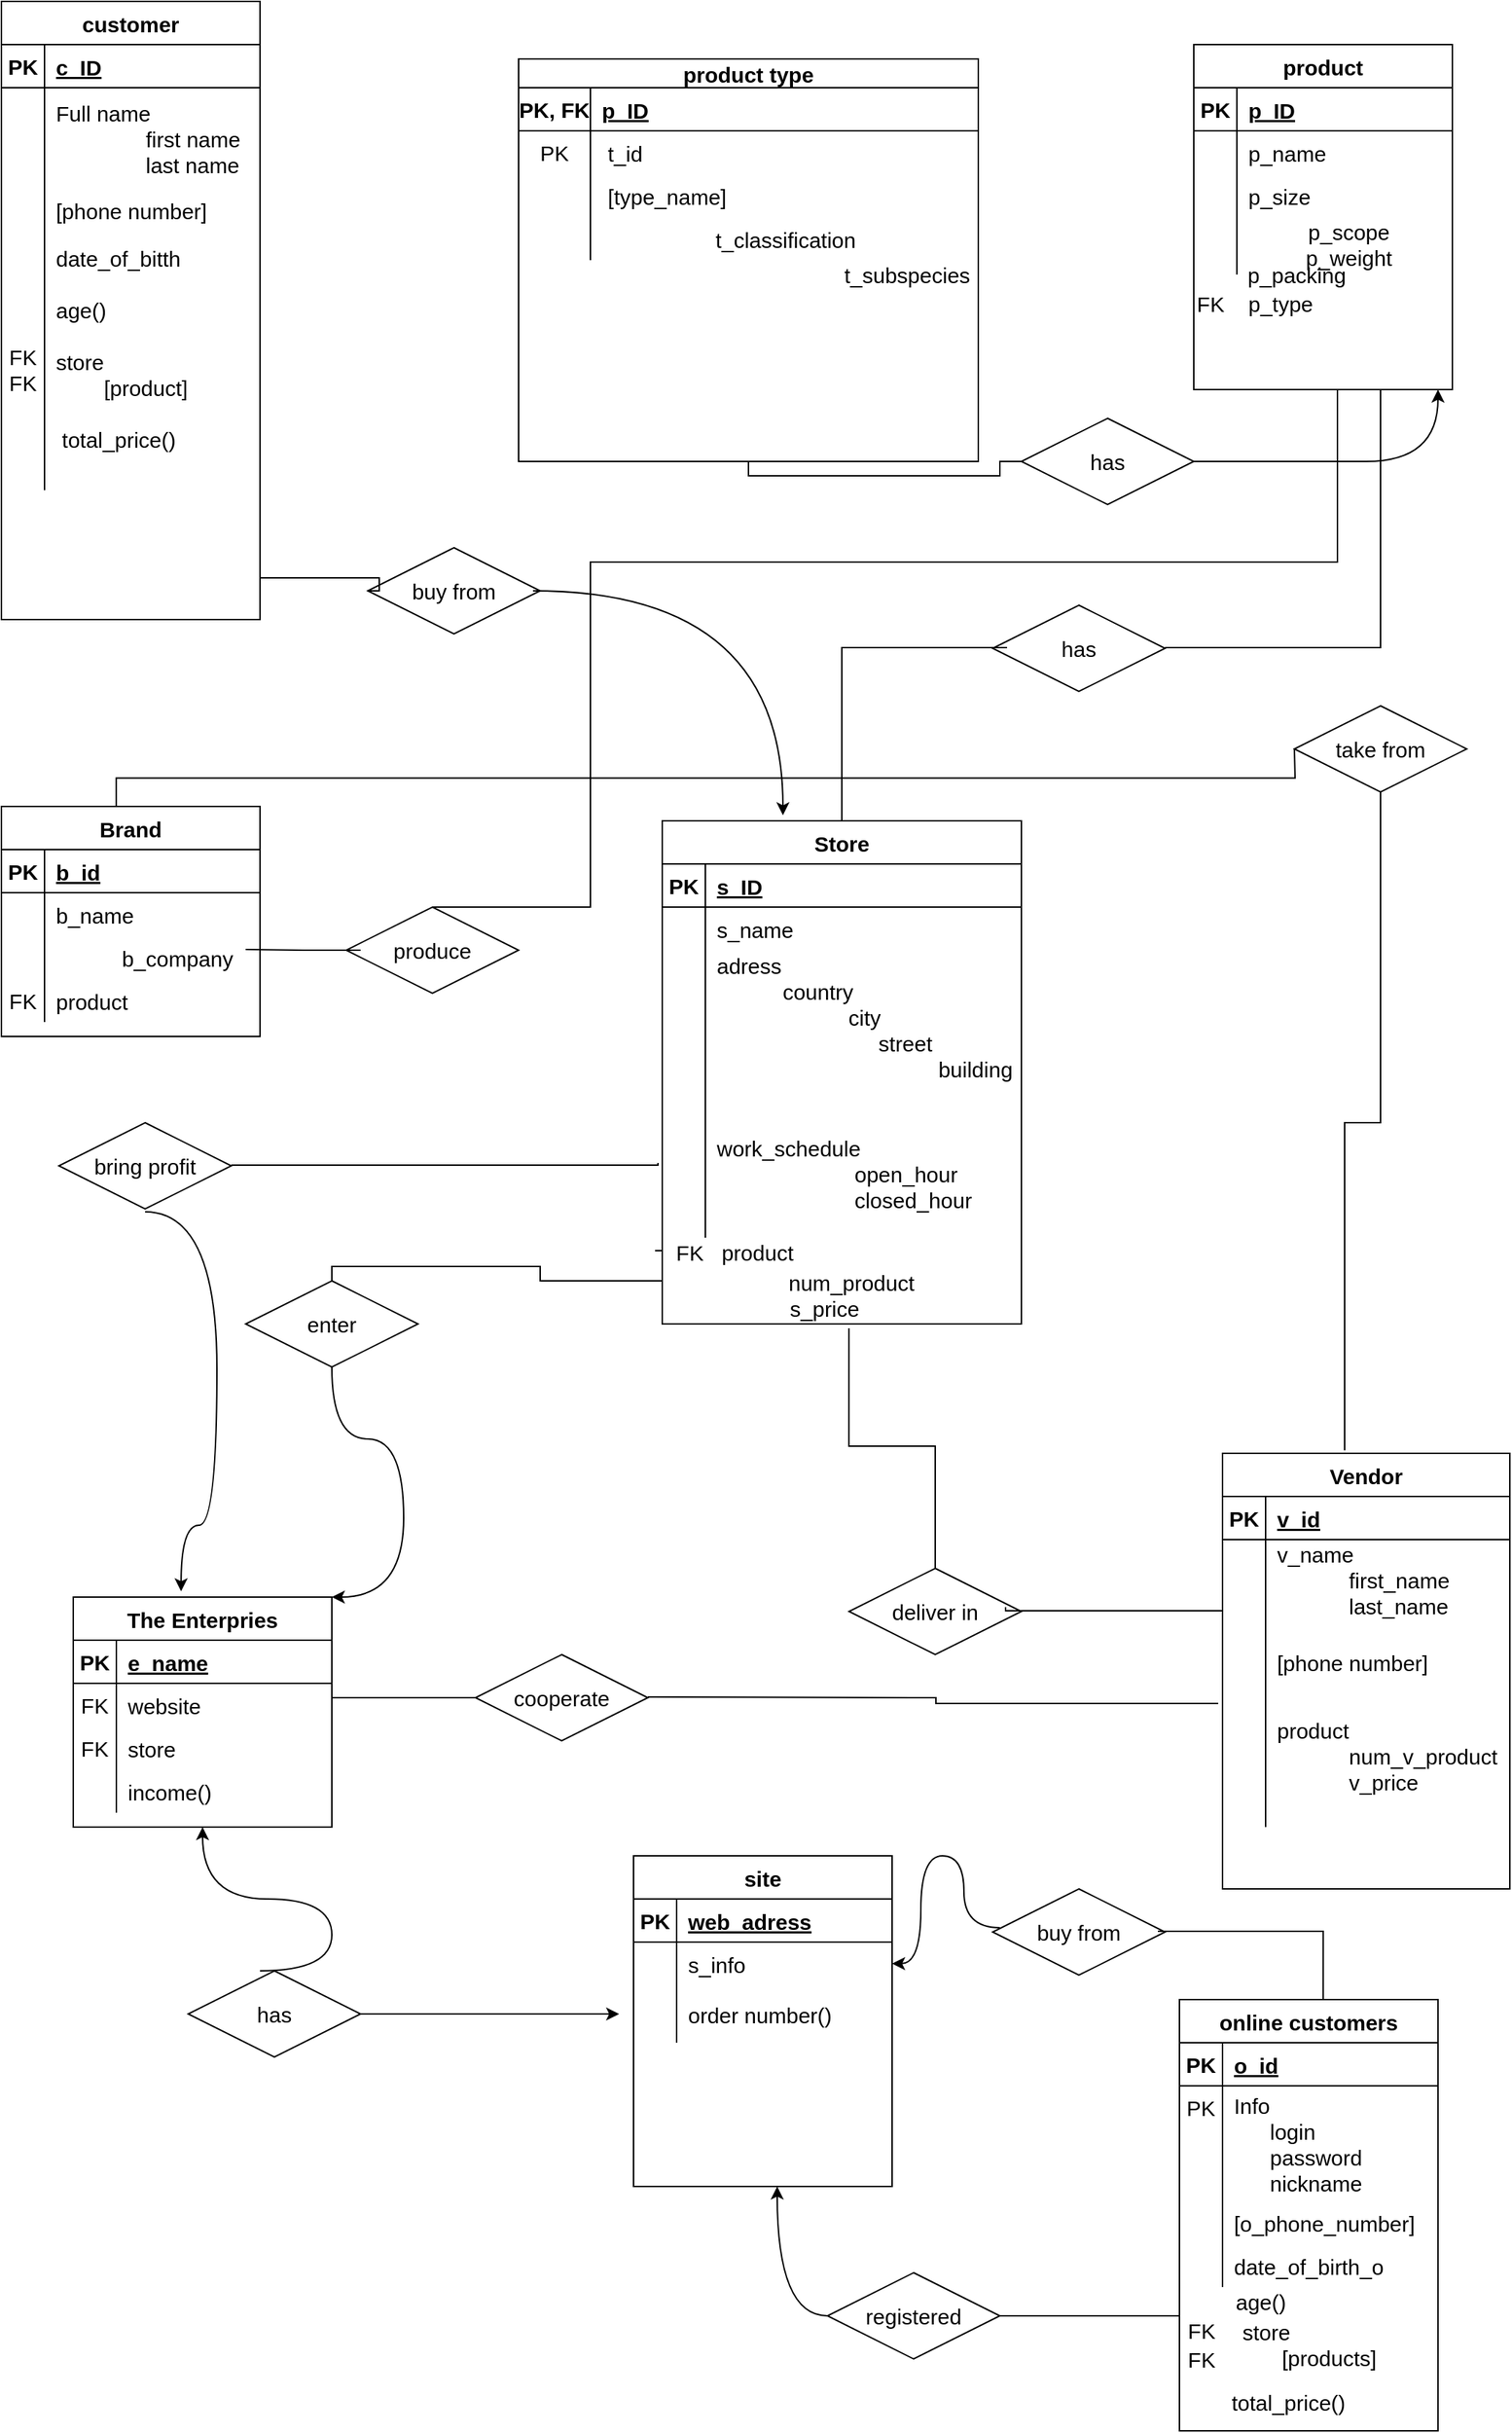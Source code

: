 <mxfile version="15.5.0" type="github"><diagram id="JA6vTQCMhBqNlvShmCZS" name="Page-1"><mxGraphModel dx="3555" dy="1973" grid="1" gridSize="10" guides="1" tooltips="1" connect="1" arrows="1" fold="1" page="1" pageScale="1" pageWidth="1169" pageHeight="1654" math="0" shadow="0"><root><mxCell id="0"/><mxCell id="1" parent="0"/><mxCell id="T7nntToj__8VuCDDXomf-20" value="product" style="shape=table;startSize=30;container=1;collapsible=1;childLayout=tableLayout;fixedRows=1;rowLines=0;fontStyle=1;align=center;resizeLast=1;fontSize=15;" vertex="1" parent="1"><mxGeometry x="840" y="40" width="180" height="240" as="geometry"><mxRectangle x="840" y="30" width="90" height="30" as="alternateBounds"/></mxGeometry></mxCell><mxCell id="T7nntToj__8VuCDDXomf-21" value="" style="shape=partialRectangle;collapsible=0;dropTarget=0;pointerEvents=0;fillColor=none;top=0;left=0;bottom=1;right=0;points=[[0,0.5],[1,0.5]];portConstraint=eastwest;fontSize=15;verticalAlign=top;" vertex="1" parent="T7nntToj__8VuCDDXomf-20"><mxGeometry y="30" width="180" height="30" as="geometry"/></mxCell><mxCell id="T7nntToj__8VuCDDXomf-22" value="PK" style="shape=partialRectangle;connectable=0;fillColor=none;top=0;left=0;bottom=0;right=0;fontStyle=1;overflow=hidden;fontSize=15;verticalAlign=top;" vertex="1" parent="T7nntToj__8VuCDDXomf-21"><mxGeometry width="30.0" height="30" as="geometry"><mxRectangle width="30.0" height="30" as="alternateBounds"/></mxGeometry></mxCell><mxCell id="T7nntToj__8VuCDDXomf-23" value="p_ID" style="shape=partialRectangle;connectable=0;fillColor=none;top=0;left=0;bottom=0;right=0;align=left;spacingLeft=6;fontStyle=5;overflow=hidden;fontSize=15;" vertex="1" parent="T7nntToj__8VuCDDXomf-21"><mxGeometry x="30.0" width="150.0" height="30" as="geometry"><mxRectangle width="150.0" height="30" as="alternateBounds"/></mxGeometry></mxCell><mxCell id="T7nntToj__8VuCDDXomf-24" value="" style="shape=partialRectangle;collapsible=0;dropTarget=0;pointerEvents=0;fillColor=none;top=0;left=0;bottom=0;right=0;points=[[0,0.5],[1,0.5]];portConstraint=eastwest;fontSize=15;verticalAlign=top;" vertex="1" parent="T7nntToj__8VuCDDXomf-20"><mxGeometry y="60" width="180" height="30" as="geometry"/></mxCell><mxCell id="T7nntToj__8VuCDDXomf-25" value="" style="shape=partialRectangle;connectable=0;fillColor=none;top=0;left=0;bottom=0;right=0;editable=1;overflow=hidden;fontSize=15;verticalAlign=top;" vertex="1" parent="T7nntToj__8VuCDDXomf-24"><mxGeometry width="30.0" height="30" as="geometry"><mxRectangle width="30.0" height="30" as="alternateBounds"/></mxGeometry></mxCell><mxCell id="T7nntToj__8VuCDDXomf-26" value="p_name" style="shape=partialRectangle;connectable=0;fillColor=none;top=0;left=0;bottom=0;right=0;align=left;spacingLeft=6;overflow=hidden;fontSize=15;" vertex="1" parent="T7nntToj__8VuCDDXomf-24"><mxGeometry x="30.0" width="150.0" height="30" as="geometry"><mxRectangle width="150.0" height="30" as="alternateBounds"/></mxGeometry></mxCell><mxCell id="T7nntToj__8VuCDDXomf-27" value="" style="shape=partialRectangle;collapsible=0;dropTarget=0;pointerEvents=0;fillColor=none;top=0;left=0;bottom=0;right=0;points=[[0,0.5],[1,0.5]];portConstraint=eastwest;fontSize=15;verticalAlign=top;" vertex="1" parent="T7nntToj__8VuCDDXomf-20"><mxGeometry y="90" width="180" height="30" as="geometry"/></mxCell><mxCell id="T7nntToj__8VuCDDXomf-28" value="" style="shape=partialRectangle;connectable=0;fillColor=none;top=0;left=0;bottom=0;right=0;editable=1;overflow=hidden;fontSize=15;verticalAlign=top;" vertex="1" parent="T7nntToj__8VuCDDXomf-27"><mxGeometry width="30.0" height="30" as="geometry"><mxRectangle width="30.0" height="30" as="alternateBounds"/></mxGeometry></mxCell><mxCell id="T7nntToj__8VuCDDXomf-29" value="p_size" style="shape=partialRectangle;connectable=0;fillColor=none;top=0;left=0;bottom=0;right=0;align=left;spacingLeft=6;overflow=hidden;fontSize=15;" vertex="1" parent="T7nntToj__8VuCDDXomf-27"><mxGeometry x="30.0" width="150.0" height="30" as="geometry"><mxRectangle width="150.0" height="30" as="alternateBounds"/></mxGeometry></mxCell><mxCell id="T7nntToj__8VuCDDXomf-30" value="" style="shape=partialRectangle;collapsible=0;dropTarget=0;pointerEvents=0;fillColor=none;top=0;left=0;bottom=0;right=0;points=[[0,0.5],[1,0.5]];portConstraint=eastwest;fontSize=15;verticalAlign=top;" vertex="1" parent="T7nntToj__8VuCDDXomf-20"><mxGeometry y="120" width="180" height="40" as="geometry"/></mxCell><mxCell id="T7nntToj__8VuCDDXomf-31" value=" " style="shape=partialRectangle;connectable=0;fillColor=none;top=0;left=0;bottom=0;right=0;editable=1;overflow=hidden;fontSize=15;verticalAlign=top;" vertex="1" parent="T7nntToj__8VuCDDXomf-30"><mxGeometry width="30.0" height="40" as="geometry"><mxRectangle width="30.0" height="40" as="alternateBounds"/></mxGeometry></mxCell><mxCell id="T7nntToj__8VuCDDXomf-32" value="p_scope&#10;p_weight&#10;" style="shape=partialRectangle;connectable=0;fillColor=none;top=0;left=0;bottom=0;right=0;align=center;spacingLeft=6;overflow=hidden;fontSize=15;" vertex="1" parent="T7nntToj__8VuCDDXomf-30"><mxGeometry x="30.0" width="150.0" height="40" as="geometry"><mxRectangle width="150.0" height="40" as="alternateBounds"/></mxGeometry></mxCell><mxCell id="T7nntToj__8VuCDDXomf-35" value="&amp;nbsp; &amp;nbsp; &amp;nbsp; &amp;nbsp; &amp;nbsp; &amp;nbsp; &amp;nbsp; &amp;nbsp;p_packing" style="text;html=1;align=center;verticalAlign=middle;resizable=0;points=[];autosize=1;strokeColor=none;fillColor=none;fontSize=15;" vertex="1" parent="1"><mxGeometry x="805" y="190" width="150" height="20" as="geometry"/></mxCell><mxCell id="T7nntToj__8VuCDDXomf-38" value="Brand" style="shape=table;startSize=30;container=1;collapsible=1;childLayout=tableLayout;fixedRows=1;rowLines=0;fontStyle=1;align=center;resizeLast=1;fontSize=15;" vertex="1" parent="1"><mxGeometry x="10" y="570" width="180" height="160" as="geometry"/></mxCell><mxCell id="T7nntToj__8VuCDDXomf-39" value="" style="shape=partialRectangle;collapsible=0;dropTarget=0;pointerEvents=0;fillColor=none;top=0;left=0;bottom=1;right=0;points=[[0,0.5],[1,0.5]];portConstraint=eastwest;fontSize=15;align=center;verticalAlign=top;" vertex="1" parent="T7nntToj__8VuCDDXomf-38"><mxGeometry y="30" width="180" height="30" as="geometry"/></mxCell><mxCell id="T7nntToj__8VuCDDXomf-40" value="PK" style="shape=partialRectangle;connectable=0;fillColor=none;top=0;left=0;bottom=0;right=0;fontStyle=1;overflow=hidden;fontSize=15;align=center;verticalAlign=top;" vertex="1" parent="T7nntToj__8VuCDDXomf-39"><mxGeometry width="30" height="30" as="geometry"><mxRectangle width="30" height="30" as="alternateBounds"/></mxGeometry></mxCell><mxCell id="T7nntToj__8VuCDDXomf-41" value="b_id" style="shape=partialRectangle;connectable=0;fillColor=none;top=0;left=0;bottom=0;right=0;align=left;spacingLeft=6;fontStyle=5;overflow=hidden;fontSize=15;" vertex="1" parent="T7nntToj__8VuCDDXomf-39"><mxGeometry x="30" width="150" height="30" as="geometry"><mxRectangle width="150" height="30" as="alternateBounds"/></mxGeometry></mxCell><mxCell id="T7nntToj__8VuCDDXomf-42" value="" style="shape=partialRectangle;collapsible=0;dropTarget=0;pointerEvents=0;fillColor=none;top=0;left=0;bottom=0;right=0;points=[[0,0.5],[1,0.5]];portConstraint=eastwest;fontSize=15;align=center;verticalAlign=top;" vertex="1" parent="T7nntToj__8VuCDDXomf-38"><mxGeometry y="60" width="180" height="30" as="geometry"/></mxCell><mxCell id="T7nntToj__8VuCDDXomf-43" value="" style="shape=partialRectangle;connectable=0;fillColor=none;top=0;left=0;bottom=0;right=0;editable=1;overflow=hidden;fontSize=15;align=center;verticalAlign=top;" vertex="1" parent="T7nntToj__8VuCDDXomf-42"><mxGeometry width="30" height="30" as="geometry"><mxRectangle width="30" height="30" as="alternateBounds"/></mxGeometry></mxCell><mxCell id="T7nntToj__8VuCDDXomf-44" value="b_name" style="shape=partialRectangle;connectable=0;fillColor=none;top=0;left=0;bottom=0;right=0;align=left;spacingLeft=6;overflow=hidden;fontSize=15;" vertex="1" parent="T7nntToj__8VuCDDXomf-42"><mxGeometry x="30" width="150" height="30" as="geometry"><mxRectangle width="150" height="30" as="alternateBounds"/></mxGeometry></mxCell><mxCell id="T7nntToj__8VuCDDXomf-45" value="" style="shape=partialRectangle;collapsible=0;dropTarget=0;pointerEvents=0;fillColor=none;top=0;left=0;bottom=0;right=0;points=[[0,0.5],[1,0.5]];portConstraint=eastwest;fontSize=15;align=center;verticalAlign=top;" vertex="1" parent="T7nntToj__8VuCDDXomf-38"><mxGeometry y="90" width="180" height="30" as="geometry"/></mxCell><mxCell id="T7nntToj__8VuCDDXomf-46" value="" style="shape=partialRectangle;connectable=0;fillColor=none;top=0;left=0;bottom=0;right=0;editable=1;overflow=hidden;fontSize=15;align=center;verticalAlign=top;" vertex="1" parent="T7nntToj__8VuCDDXomf-45"><mxGeometry width="30" height="30" as="geometry"><mxRectangle width="30" height="30" as="alternateBounds"/></mxGeometry></mxCell><mxCell id="T7nntToj__8VuCDDXomf-47" value="           b_company" style="shape=partialRectangle;connectable=0;fillColor=none;top=0;left=0;bottom=0;right=0;align=left;spacingLeft=6;overflow=hidden;fontSize=15;" vertex="1" parent="T7nntToj__8VuCDDXomf-45"><mxGeometry x="30" width="150" height="30" as="geometry"><mxRectangle width="150" height="30" as="alternateBounds"/></mxGeometry></mxCell><mxCell id="T7nntToj__8VuCDDXomf-48" value="" style="shape=partialRectangle;collapsible=0;dropTarget=0;pointerEvents=0;fillColor=none;top=0;left=0;bottom=0;right=0;points=[[0,0.5],[1,0.5]];portConstraint=eastwest;fontSize=15;align=center;verticalAlign=top;" vertex="1" parent="T7nntToj__8VuCDDXomf-38"><mxGeometry y="120" width="180" height="30" as="geometry"/></mxCell><mxCell id="T7nntToj__8VuCDDXomf-49" value="FK" style="shape=partialRectangle;connectable=0;fillColor=none;top=0;left=0;bottom=0;right=0;editable=1;overflow=hidden;fontSize=15;align=center;verticalAlign=top;" vertex="1" parent="T7nntToj__8VuCDDXomf-48"><mxGeometry width="30" height="30" as="geometry"><mxRectangle width="30" height="30" as="alternateBounds"/></mxGeometry></mxCell><mxCell id="T7nntToj__8VuCDDXomf-50" value="product" style="shape=partialRectangle;connectable=0;fillColor=none;top=0;left=0;bottom=0;right=0;align=left;spacingLeft=6;overflow=hidden;fontSize=15;" vertex="1" parent="T7nntToj__8VuCDDXomf-48"><mxGeometry x="30" width="150" height="30" as="geometry"><mxRectangle width="150" height="30" as="alternateBounds"/></mxGeometry></mxCell><mxCell id="T7nntToj__8VuCDDXomf-51" value="product type" style="shape=table;startSize=20;container=1;collapsible=1;childLayout=tableLayout;fixedRows=1;rowLines=0;fontStyle=1;align=center;resizeLast=1;fontSize=15;" vertex="1" parent="1"><mxGeometry x="370" y="50" width="320" height="280" as="geometry"/></mxCell><mxCell id="T7nntToj__8VuCDDXomf-52" value="" style="shape=partialRectangle;collapsible=0;dropTarget=0;pointerEvents=0;fillColor=none;top=0;left=0;bottom=1;right=0;points=[[0,0.5],[1,0.5]];portConstraint=eastwest;fontSize=15;align=center;verticalAlign=top;" vertex="1" parent="T7nntToj__8VuCDDXomf-51"><mxGeometry y="20" width="320" height="30" as="geometry"/></mxCell><mxCell id="T7nntToj__8VuCDDXomf-53" value="PK, FK" style="shape=partialRectangle;connectable=0;fillColor=none;top=0;left=0;bottom=0;right=0;fontStyle=1;overflow=hidden;fontSize=15;align=center;verticalAlign=top;" vertex="1" parent="T7nntToj__8VuCDDXomf-52"><mxGeometry width="50" height="30" as="geometry"><mxRectangle width="50" height="30" as="alternateBounds"/></mxGeometry></mxCell><mxCell id="T7nntToj__8VuCDDXomf-54" value="p_ID" style="shape=partialRectangle;connectable=0;fillColor=none;top=0;left=0;bottom=0;right=0;align=left;spacingLeft=6;fontStyle=5;overflow=hidden;fontSize=15;" vertex="1" parent="T7nntToj__8VuCDDXomf-52"><mxGeometry x="50" width="270" height="30" as="geometry"><mxRectangle width="270" height="30" as="alternateBounds"/></mxGeometry></mxCell><mxCell id="T7nntToj__8VuCDDXomf-55" value="" style="shape=partialRectangle;collapsible=0;dropTarget=0;pointerEvents=0;fillColor=none;top=0;left=0;bottom=0;right=0;points=[[0,0.5],[1,0.5]];portConstraint=eastwest;fontSize=15;align=center;verticalAlign=top;" vertex="1" parent="T7nntToj__8VuCDDXomf-51"><mxGeometry y="50" width="320" height="30" as="geometry"/></mxCell><mxCell id="T7nntToj__8VuCDDXomf-56" value="PK" style="shape=partialRectangle;connectable=0;fillColor=none;top=0;left=0;bottom=0;right=0;editable=1;overflow=hidden;fontSize=15;align=center;verticalAlign=top;" vertex="1" parent="T7nntToj__8VuCDDXomf-55"><mxGeometry width="50" height="30" as="geometry"><mxRectangle width="50" height="30" as="alternateBounds"/></mxGeometry></mxCell><mxCell id="T7nntToj__8VuCDDXomf-57" value=" t_id" style="shape=partialRectangle;connectable=0;fillColor=none;top=0;left=0;bottom=0;right=0;align=left;spacingLeft=6;overflow=hidden;fontSize=15;" vertex="1" parent="T7nntToj__8VuCDDXomf-55"><mxGeometry x="50" width="270" height="30" as="geometry"><mxRectangle width="270" height="30" as="alternateBounds"/></mxGeometry></mxCell><mxCell id="T7nntToj__8VuCDDXomf-58" value="" style="shape=partialRectangle;collapsible=0;dropTarget=0;pointerEvents=0;fillColor=none;top=0;left=0;bottom=0;right=0;points=[[0,0.5],[1,0.5]];portConstraint=eastwest;fontSize=15;align=center;verticalAlign=top;" vertex="1" parent="T7nntToj__8VuCDDXomf-51"><mxGeometry y="80" width="320" height="30" as="geometry"/></mxCell><mxCell id="T7nntToj__8VuCDDXomf-59" value="" style="shape=partialRectangle;connectable=0;fillColor=none;top=0;left=0;bottom=0;right=0;editable=1;overflow=hidden;fontSize=15;align=center;verticalAlign=top;" vertex="1" parent="T7nntToj__8VuCDDXomf-58"><mxGeometry width="50" height="30" as="geometry"><mxRectangle width="50" height="30" as="alternateBounds"/></mxGeometry></mxCell><mxCell id="T7nntToj__8VuCDDXomf-60" value=" [type_name]         " style="shape=partialRectangle;connectable=0;fillColor=none;top=0;left=0;bottom=0;right=0;align=left;spacingLeft=6;overflow=hidden;fontSize=15;" vertex="1" parent="T7nntToj__8VuCDDXomf-58"><mxGeometry x="50" width="270" height="30" as="geometry"><mxRectangle width="270" height="30" as="alternateBounds"/></mxGeometry></mxCell><mxCell id="T7nntToj__8VuCDDXomf-61" value="" style="shape=partialRectangle;collapsible=0;dropTarget=0;pointerEvents=0;fillColor=none;top=0;left=0;bottom=0;right=0;points=[[0,0.5],[1,0.5]];portConstraint=eastwest;fontSize=15;align=center;verticalAlign=top;" vertex="1" parent="T7nntToj__8VuCDDXomf-51"><mxGeometry y="110" width="320" height="30" as="geometry"/></mxCell><mxCell id="T7nntToj__8VuCDDXomf-62" value="" style="shape=partialRectangle;connectable=0;fillColor=none;top=0;left=0;bottom=0;right=0;editable=1;overflow=hidden;fontSize=15;align=center;verticalAlign=top;" vertex="1" parent="T7nntToj__8VuCDDXomf-61"><mxGeometry width="50" height="30" as="geometry"><mxRectangle width="50" height="30" as="alternateBounds"/></mxGeometry></mxCell><mxCell id="T7nntToj__8VuCDDXomf-63" value="                   t_classification" style="shape=partialRectangle;connectable=0;fillColor=none;top=0;left=0;bottom=0;right=0;align=left;spacingLeft=6;overflow=hidden;fontSize=15;" vertex="1" parent="T7nntToj__8VuCDDXomf-61"><mxGeometry x="50" width="270" height="30" as="geometry"><mxRectangle width="270" height="30" as="alternateBounds"/></mxGeometry></mxCell><mxCell id="T7nntToj__8VuCDDXomf-64" value="&amp;nbsp;FK&amp;nbsp; &amp;nbsp; p_type" style="text;html=1;align=center;verticalAlign=middle;resizable=0;points=[];autosize=1;strokeColor=none;fillColor=none;fontSize=15;" vertex="1" parent="1"><mxGeometry x="830" y="210" width="100" height="20" as="geometry"/></mxCell><mxCell id="T7nntToj__8VuCDDXomf-65" value="&amp;nbsp; &amp;nbsp; &amp;nbsp; &amp;nbsp; &amp;nbsp; &amp;nbsp; &amp;nbsp; &amp;nbsp; &amp;nbsp; &amp;nbsp; &amp;nbsp; &amp;nbsp; &amp;nbsp; &amp;nbsp; &amp;nbsp; &amp;nbsp; &amp;nbsp; &amp;nbsp; &amp;nbsp; &amp;nbsp; &amp;nbsp; &amp;nbsp; &amp;nbsp; &amp;nbsp; t_subspecies" style="text;html=1;align=center;verticalAlign=middle;resizable=0;points=[];autosize=1;strokeColor=none;fillColor=none;fontSize=15;" vertex="1" parent="1"><mxGeometry x="390" y="190" width="300" height="20" as="geometry"/></mxCell><mxCell id="T7nntToj__8VuCDDXomf-67" value="Store" style="shape=table;startSize=30;container=1;collapsible=1;childLayout=tableLayout;fixedRows=1;rowLines=0;fontStyle=1;align=center;resizeLast=1;fontSize=15;" vertex="1" parent="1"><mxGeometry x="470" y="580" width="250" height="350" as="geometry"/></mxCell><mxCell id="T7nntToj__8VuCDDXomf-68" value="" style="shape=partialRectangle;collapsible=0;dropTarget=0;pointerEvents=0;fillColor=none;top=0;left=0;bottom=1;right=0;points=[[0,0.5],[1,0.5]];portConstraint=eastwest;fontSize=15;align=center;verticalAlign=top;" vertex="1" parent="T7nntToj__8VuCDDXomf-67"><mxGeometry y="30" width="250" height="30" as="geometry"/></mxCell><mxCell id="T7nntToj__8VuCDDXomf-69" value="PK" style="shape=partialRectangle;connectable=0;fillColor=none;top=0;left=0;bottom=0;right=0;fontStyle=1;overflow=hidden;fontSize=15;align=center;verticalAlign=top;" vertex="1" parent="T7nntToj__8VuCDDXomf-68"><mxGeometry width="30" height="30" as="geometry"><mxRectangle width="30" height="30" as="alternateBounds"/></mxGeometry></mxCell><mxCell id="T7nntToj__8VuCDDXomf-70" value="s_ID" style="shape=partialRectangle;connectable=0;fillColor=none;top=0;left=0;bottom=0;right=0;align=left;spacingLeft=6;fontStyle=5;overflow=hidden;fontSize=15;" vertex="1" parent="T7nntToj__8VuCDDXomf-68"><mxGeometry x="30" width="220" height="30" as="geometry"><mxRectangle width="220" height="30" as="alternateBounds"/></mxGeometry></mxCell><mxCell id="T7nntToj__8VuCDDXomf-71" value="" style="shape=partialRectangle;collapsible=0;dropTarget=0;pointerEvents=0;fillColor=none;top=0;left=0;bottom=0;right=0;points=[[0,0.5],[1,0.5]];portConstraint=eastwest;fontSize=15;align=center;verticalAlign=top;" vertex="1" parent="T7nntToj__8VuCDDXomf-67"><mxGeometry y="60" width="250" height="30" as="geometry"/></mxCell><mxCell id="T7nntToj__8VuCDDXomf-72" value="" style="shape=partialRectangle;connectable=0;fillColor=none;top=0;left=0;bottom=0;right=0;editable=1;overflow=hidden;fontSize=15;align=center;verticalAlign=top;" vertex="1" parent="T7nntToj__8VuCDDXomf-71"><mxGeometry width="30" height="30" as="geometry"><mxRectangle width="30" height="30" as="alternateBounds"/></mxGeometry></mxCell><mxCell id="T7nntToj__8VuCDDXomf-73" value="s_name" style="shape=partialRectangle;connectable=0;fillColor=none;top=0;left=0;bottom=0;right=0;align=left;spacingLeft=6;overflow=hidden;fontSize=15;" vertex="1" parent="T7nntToj__8VuCDDXomf-71"><mxGeometry x="30" width="220" height="30" as="geometry"><mxRectangle width="220" height="30" as="alternateBounds"/></mxGeometry></mxCell><mxCell id="T7nntToj__8VuCDDXomf-74" value="" style="shape=partialRectangle;collapsible=0;dropTarget=0;pointerEvents=0;fillColor=none;top=0;left=0;bottom=0;right=0;points=[[0,0.5],[1,0.5]];portConstraint=eastwest;fontSize=15;align=center;verticalAlign=top;" vertex="1" parent="T7nntToj__8VuCDDXomf-67"><mxGeometry y="90" width="250" height="110" as="geometry"/></mxCell><mxCell id="T7nntToj__8VuCDDXomf-75" value="" style="shape=partialRectangle;connectable=0;fillColor=none;top=0;left=0;bottom=0;right=0;editable=1;overflow=hidden;fontSize=15;align=center;verticalAlign=top;" vertex="1" parent="T7nntToj__8VuCDDXomf-74"><mxGeometry width="30" height="110" as="geometry"><mxRectangle width="30" height="110" as="alternateBounds"/></mxGeometry></mxCell><mxCell id="T7nntToj__8VuCDDXomf-76" value="adress&#10;           country&#10;                      city&#10;                           street&#10;                                     building&#10;" style="shape=partialRectangle;connectable=0;fillColor=none;top=0;left=0;bottom=0;right=0;align=left;spacingLeft=6;overflow=hidden;fontSize=15;" vertex="1" parent="T7nntToj__8VuCDDXomf-74"><mxGeometry x="30" width="220" height="110" as="geometry"><mxRectangle width="220" height="110" as="alternateBounds"/></mxGeometry></mxCell><mxCell id="T7nntToj__8VuCDDXomf-77" value="" style="shape=partialRectangle;collapsible=0;dropTarget=0;pointerEvents=0;fillColor=none;top=0;left=0;bottom=0;right=0;points=[[0,0.5],[1,0.5]];portConstraint=eastwest;fontSize=15;align=center;verticalAlign=top;" vertex="1" parent="T7nntToj__8VuCDDXomf-67"><mxGeometry y="200" width="250" height="90" as="geometry"/></mxCell><mxCell id="T7nntToj__8VuCDDXomf-78" value="" style="shape=partialRectangle;connectable=0;fillColor=none;top=0;left=0;bottom=0;right=0;editable=1;overflow=hidden;fontSize=15;align=center;verticalAlign=top;" vertex="1" parent="T7nntToj__8VuCDDXomf-77"><mxGeometry width="30" height="90" as="geometry"><mxRectangle width="30" height="90" as="alternateBounds"/></mxGeometry></mxCell><mxCell id="T7nntToj__8VuCDDXomf-79" value="work_schedule&#10;                       open_hour&#10;                       closed_hour" style="shape=partialRectangle;connectable=0;fillColor=none;top=0;left=0;bottom=0;right=0;align=left;spacingLeft=6;overflow=hidden;fontSize=15;" vertex="1" parent="T7nntToj__8VuCDDXomf-77"><mxGeometry x="30" width="220" height="90" as="geometry"><mxRectangle width="220" height="90" as="alternateBounds"/></mxGeometry></mxCell><mxCell id="T7nntToj__8VuCDDXomf-80" value="FK&amp;nbsp; &amp;nbsp;product" style="text;html=1;align=center;verticalAlign=middle;resizable=0;points=[];autosize=1;strokeColor=none;fillColor=none;fontSize=15;" vertex="1" parent="1"><mxGeometry x="470" y="870" width="100" height="20" as="geometry"/></mxCell><mxCell id="T7nntToj__8VuCDDXomf-81" value="&amp;nbsp; &amp;nbsp; &amp;nbsp; &amp;nbsp; &amp;nbsp; &amp;nbsp; &amp;nbsp; &amp;nbsp; &amp;nbsp; &amp;nbsp; &amp;nbsp; &amp;nbsp; &amp;nbsp; &amp;nbsp; &amp;nbsp; &amp;nbsp; &amp;nbsp; &amp;nbsp; &amp;nbsp; &amp;nbsp;num_product&lt;br&gt;&amp;nbsp; &amp;nbsp; &amp;nbsp; &amp;nbsp; &amp;nbsp; &amp;nbsp; &amp;nbsp; &amp;nbsp; &amp;nbsp; &amp;nbsp; &amp;nbsp; &amp;nbsp; &amp;nbsp; &amp;nbsp; &amp;nbsp; s_price" style="text;html=1;align=center;verticalAlign=middle;resizable=0;points=[];autosize=1;strokeColor=none;fillColor=none;fontSize=15;" vertex="1" parent="1"><mxGeometry x="385" y="890" width="270" height="40" as="geometry"/></mxCell><mxCell id="T7nntToj__8VuCDDXomf-82" value="The Enterpries" style="shape=table;startSize=30;container=1;collapsible=1;childLayout=tableLayout;fixedRows=1;rowLines=0;fontStyle=1;align=center;resizeLast=1;fontSize=15;" vertex="1" parent="1"><mxGeometry x="60" y="1120" width="180" height="160" as="geometry"/></mxCell><mxCell id="T7nntToj__8VuCDDXomf-83" value="" style="shape=partialRectangle;collapsible=0;dropTarget=0;pointerEvents=0;fillColor=none;top=0;left=0;bottom=1;right=0;points=[[0,0.5],[1,0.5]];portConstraint=eastwest;fontSize=15;align=center;verticalAlign=top;" vertex="1" parent="T7nntToj__8VuCDDXomf-82"><mxGeometry y="30" width="180" height="30" as="geometry"/></mxCell><mxCell id="T7nntToj__8VuCDDXomf-84" value="PK" style="shape=partialRectangle;connectable=0;fillColor=none;top=0;left=0;bottom=0;right=0;fontStyle=1;overflow=hidden;fontSize=15;align=center;verticalAlign=top;" vertex="1" parent="T7nntToj__8VuCDDXomf-83"><mxGeometry width="30" height="30" as="geometry"><mxRectangle width="30" height="30" as="alternateBounds"/></mxGeometry></mxCell><mxCell id="T7nntToj__8VuCDDXomf-85" value="e_name" style="shape=partialRectangle;connectable=0;fillColor=none;top=0;left=0;bottom=0;right=0;align=left;spacingLeft=6;fontStyle=5;overflow=hidden;fontSize=15;" vertex="1" parent="T7nntToj__8VuCDDXomf-83"><mxGeometry x="30" width="150" height="30" as="geometry"><mxRectangle width="150" height="30" as="alternateBounds"/></mxGeometry></mxCell><mxCell id="T7nntToj__8VuCDDXomf-86" value="" style="shape=partialRectangle;collapsible=0;dropTarget=0;pointerEvents=0;fillColor=none;top=0;left=0;bottom=0;right=0;points=[[0,0.5],[1,0.5]];portConstraint=eastwest;fontSize=15;align=center;verticalAlign=top;" vertex="1" parent="T7nntToj__8VuCDDXomf-82"><mxGeometry y="60" width="180" height="30" as="geometry"/></mxCell><mxCell id="T7nntToj__8VuCDDXomf-87" value="FK" style="shape=partialRectangle;connectable=0;fillColor=none;top=0;left=0;bottom=0;right=0;editable=1;overflow=hidden;fontSize=15;align=center;verticalAlign=top;" vertex="1" parent="T7nntToj__8VuCDDXomf-86"><mxGeometry width="30" height="30" as="geometry"><mxRectangle width="30" height="30" as="alternateBounds"/></mxGeometry></mxCell><mxCell id="T7nntToj__8VuCDDXomf-88" value="website" style="shape=partialRectangle;connectable=0;fillColor=none;top=0;left=0;bottom=0;right=0;align=left;spacingLeft=6;overflow=hidden;fontSize=15;" vertex="1" parent="T7nntToj__8VuCDDXomf-86"><mxGeometry x="30" width="150" height="30" as="geometry"><mxRectangle width="150" height="30" as="alternateBounds"/></mxGeometry></mxCell><mxCell id="T7nntToj__8VuCDDXomf-89" value="" style="shape=partialRectangle;collapsible=0;dropTarget=0;pointerEvents=0;fillColor=none;top=0;left=0;bottom=0;right=0;points=[[0,0.5],[1,0.5]];portConstraint=eastwest;fontSize=15;align=center;verticalAlign=top;" vertex="1" parent="T7nntToj__8VuCDDXomf-82"><mxGeometry y="90" width="180" height="30" as="geometry"/></mxCell><mxCell id="T7nntToj__8VuCDDXomf-90" value="FK" style="shape=partialRectangle;connectable=0;fillColor=none;top=0;left=0;bottom=0;right=0;editable=1;overflow=hidden;fontSize=15;align=center;verticalAlign=top;" vertex="1" parent="T7nntToj__8VuCDDXomf-89"><mxGeometry width="30" height="30" as="geometry"><mxRectangle width="30" height="30" as="alternateBounds"/></mxGeometry></mxCell><mxCell id="T7nntToj__8VuCDDXomf-91" value="store" style="shape=partialRectangle;connectable=0;fillColor=none;top=0;left=0;bottom=0;right=0;align=left;spacingLeft=6;overflow=hidden;fontSize=15;" vertex="1" parent="T7nntToj__8VuCDDXomf-89"><mxGeometry x="30" width="150" height="30" as="geometry"><mxRectangle width="150" height="30" as="alternateBounds"/></mxGeometry></mxCell><mxCell id="T7nntToj__8VuCDDXomf-92" value="" style="shape=partialRectangle;collapsible=0;dropTarget=0;pointerEvents=0;fillColor=none;top=0;left=0;bottom=0;right=0;points=[[0,0.5],[1,0.5]];portConstraint=eastwest;fontSize=15;align=center;verticalAlign=top;" vertex="1" parent="T7nntToj__8VuCDDXomf-82"><mxGeometry y="120" width="180" height="30" as="geometry"/></mxCell><mxCell id="T7nntToj__8VuCDDXomf-93" value="" style="shape=partialRectangle;connectable=0;fillColor=none;top=0;left=0;bottom=0;right=0;editable=1;overflow=hidden;fontSize=15;align=center;verticalAlign=top;" vertex="1" parent="T7nntToj__8VuCDDXomf-92"><mxGeometry width="30" height="30" as="geometry"><mxRectangle width="30" height="30" as="alternateBounds"/></mxGeometry></mxCell><mxCell id="T7nntToj__8VuCDDXomf-94" value="income()" style="shape=partialRectangle;connectable=0;fillColor=none;top=0;left=0;bottom=0;right=0;align=left;spacingLeft=6;overflow=hidden;fontSize=15;" vertex="1" parent="T7nntToj__8VuCDDXomf-92"><mxGeometry x="30" width="150" height="30" as="geometry"><mxRectangle width="150" height="30" as="alternateBounds"/></mxGeometry></mxCell><mxCell id="T7nntToj__8VuCDDXomf-95" value="Vendor" style="shape=table;startSize=30;container=1;collapsible=1;childLayout=tableLayout;fixedRows=1;rowLines=0;fontStyle=1;align=center;resizeLast=1;fontSize=15;" vertex="1" parent="1"><mxGeometry x="860" y="1020" width="200" height="303" as="geometry"/></mxCell><mxCell id="T7nntToj__8VuCDDXomf-96" value="" style="shape=partialRectangle;collapsible=0;dropTarget=0;pointerEvents=0;fillColor=none;top=0;left=0;bottom=1;right=0;points=[[0,0.5],[1,0.5]];portConstraint=eastwest;fontSize=15;align=center;verticalAlign=top;" vertex="1" parent="T7nntToj__8VuCDDXomf-95"><mxGeometry y="30" width="200" height="30" as="geometry"/></mxCell><mxCell id="T7nntToj__8VuCDDXomf-97" value="PK" style="shape=partialRectangle;connectable=0;fillColor=none;top=0;left=0;bottom=0;right=0;fontStyle=1;overflow=hidden;fontSize=15;align=center;verticalAlign=top;" vertex="1" parent="T7nntToj__8VuCDDXomf-96"><mxGeometry width="30" height="30" as="geometry"><mxRectangle width="30" height="30" as="alternateBounds"/></mxGeometry></mxCell><mxCell id="T7nntToj__8VuCDDXomf-98" value="v_id" style="shape=partialRectangle;connectable=0;fillColor=none;top=0;left=0;bottom=0;right=0;align=left;spacingLeft=6;fontStyle=5;overflow=hidden;fontSize=15;" vertex="1" parent="T7nntToj__8VuCDDXomf-96"><mxGeometry x="30" width="170" height="30" as="geometry"><mxRectangle width="170" height="30" as="alternateBounds"/></mxGeometry></mxCell><mxCell id="T7nntToj__8VuCDDXomf-99" value="" style="shape=partialRectangle;collapsible=0;dropTarget=0;pointerEvents=0;fillColor=none;top=0;left=0;bottom=0;right=0;points=[[0,0.5],[1,0.5]];portConstraint=eastwest;fontSize=15;align=center;verticalAlign=top;" vertex="1" parent="T7nntToj__8VuCDDXomf-95"><mxGeometry y="60" width="200" height="70" as="geometry"/></mxCell><mxCell id="T7nntToj__8VuCDDXomf-100" value="" style="shape=partialRectangle;connectable=0;fillColor=none;top=0;left=0;bottom=0;right=0;editable=1;overflow=hidden;fontSize=15;align=center;verticalAlign=top;" vertex="1" parent="T7nntToj__8VuCDDXomf-99"><mxGeometry width="30" height="70" as="geometry"><mxRectangle width="30" height="70" as="alternateBounds"/></mxGeometry></mxCell><mxCell id="T7nntToj__8VuCDDXomf-101" value="v_name&#10;            first_name&#10;            last_name&#10;" style="shape=partialRectangle;connectable=0;fillColor=none;top=0;left=0;bottom=0;right=0;align=left;spacingLeft=6;overflow=hidden;fontSize=15;" vertex="1" parent="T7nntToj__8VuCDDXomf-99"><mxGeometry x="30" width="170" height="70" as="geometry"><mxRectangle width="170" height="70" as="alternateBounds"/></mxGeometry></mxCell><mxCell id="T7nntToj__8VuCDDXomf-102" value="" style="shape=partialRectangle;collapsible=0;dropTarget=0;pointerEvents=0;fillColor=none;top=0;left=0;bottom=0;right=0;points=[[0,0.5],[1,0.5]];portConstraint=eastwest;fontSize=15;align=center;verticalAlign=top;" vertex="1" parent="T7nntToj__8VuCDDXomf-95"><mxGeometry y="130" width="200" height="30" as="geometry"/></mxCell><mxCell id="T7nntToj__8VuCDDXomf-103" value="" style="shape=partialRectangle;connectable=0;fillColor=none;top=0;left=0;bottom=0;right=0;editable=1;overflow=hidden;fontSize=15;align=center;verticalAlign=top;" vertex="1" parent="T7nntToj__8VuCDDXomf-102"><mxGeometry width="30" height="30" as="geometry"><mxRectangle width="30" height="30" as="alternateBounds"/></mxGeometry></mxCell><mxCell id="T7nntToj__8VuCDDXomf-104" value="[phone number]" style="shape=partialRectangle;connectable=0;fillColor=none;top=0;left=0;bottom=0;right=0;align=left;spacingLeft=6;overflow=hidden;fontSize=15;" vertex="1" parent="T7nntToj__8VuCDDXomf-102"><mxGeometry x="30" width="170" height="30" as="geometry"><mxRectangle width="170" height="30" as="alternateBounds"/></mxGeometry></mxCell><mxCell id="T7nntToj__8VuCDDXomf-105" value="" style="shape=partialRectangle;collapsible=0;dropTarget=0;pointerEvents=0;fillColor=none;top=0;left=0;bottom=0;right=0;points=[[0,0.5],[1,0.5]];portConstraint=eastwest;fontSize=15;align=center;verticalAlign=top;" vertex="1" parent="T7nntToj__8VuCDDXomf-95"><mxGeometry y="160" width="200" height="100" as="geometry"/></mxCell><mxCell id="T7nntToj__8VuCDDXomf-106" value="" style="shape=partialRectangle;connectable=0;fillColor=none;top=0;left=0;bottom=0;right=0;editable=1;overflow=hidden;fontSize=15;align=center;verticalAlign=top;" vertex="1" parent="T7nntToj__8VuCDDXomf-105"><mxGeometry width="30" height="100" as="geometry"><mxRectangle width="30" height="100" as="alternateBounds"/></mxGeometry></mxCell><mxCell id="T7nntToj__8VuCDDXomf-107" value="product&#10;            num_v_product&#10;            v_price" style="shape=partialRectangle;connectable=0;fillColor=none;top=0;left=0;bottom=0;right=0;align=left;spacingLeft=6;overflow=hidden;fontSize=15;" vertex="1" parent="T7nntToj__8VuCDDXomf-105"><mxGeometry x="30" width="170" height="100" as="geometry"><mxRectangle width="170" height="100" as="alternateBounds"/></mxGeometry></mxCell><mxCell id="T7nntToj__8VuCDDXomf-112" value="customer" style="shape=table;startSize=30;container=1;collapsible=1;childLayout=tableLayout;fixedRows=1;rowLines=0;fontStyle=1;align=center;resizeLast=1;fontSize=15;" vertex="1" parent="1"><mxGeometry x="10" y="10" width="180" height="430" as="geometry"/></mxCell><mxCell id="T7nntToj__8VuCDDXomf-113" value="" style="shape=partialRectangle;collapsible=0;dropTarget=0;pointerEvents=0;fillColor=none;top=0;left=0;bottom=1;right=0;points=[[0,0.5],[1,0.5]];portConstraint=eastwest;fontSize=15;align=center;verticalAlign=top;" vertex="1" parent="T7nntToj__8VuCDDXomf-112"><mxGeometry y="30" width="180" height="30" as="geometry"/></mxCell><mxCell id="T7nntToj__8VuCDDXomf-114" value="PK" style="shape=partialRectangle;connectable=0;fillColor=none;top=0;left=0;bottom=0;right=0;fontStyle=1;overflow=hidden;fontSize=15;align=center;verticalAlign=top;" vertex="1" parent="T7nntToj__8VuCDDXomf-113"><mxGeometry width="30" height="30" as="geometry"><mxRectangle width="30" height="30" as="alternateBounds"/></mxGeometry></mxCell><mxCell id="T7nntToj__8VuCDDXomf-115" value="c_ID" style="shape=partialRectangle;connectable=0;fillColor=none;top=0;left=0;bottom=0;right=0;align=left;spacingLeft=6;fontStyle=5;overflow=hidden;fontSize=15;" vertex="1" parent="T7nntToj__8VuCDDXomf-113"><mxGeometry x="30" width="150" height="30" as="geometry"><mxRectangle width="150" height="30" as="alternateBounds"/></mxGeometry></mxCell><mxCell id="T7nntToj__8VuCDDXomf-116" value="" style="shape=partialRectangle;collapsible=0;dropTarget=0;pointerEvents=0;fillColor=none;top=0;left=0;bottom=0;right=0;points=[[0,0.5],[1,0.5]];portConstraint=eastwest;fontSize=15;align=center;verticalAlign=top;" vertex="1" parent="T7nntToj__8VuCDDXomf-112"><mxGeometry y="60" width="180" height="70" as="geometry"/></mxCell><mxCell id="T7nntToj__8VuCDDXomf-117" value="" style="shape=partialRectangle;connectable=0;fillColor=none;top=0;left=0;bottom=0;right=0;editable=1;overflow=hidden;fontSize=15;align=center;verticalAlign=top;" vertex="1" parent="T7nntToj__8VuCDDXomf-116"><mxGeometry width="30" height="70" as="geometry"><mxRectangle width="30" height="70" as="alternateBounds"/></mxGeometry></mxCell><mxCell id="T7nntToj__8VuCDDXomf-118" value="Full name&#10;               first name&#10;               last name" style="shape=partialRectangle;connectable=0;fillColor=none;top=0;left=0;bottom=0;right=0;align=left;spacingLeft=6;overflow=hidden;fontSize=15;" vertex="1" parent="T7nntToj__8VuCDDXomf-116"><mxGeometry x="30" width="150" height="70" as="geometry"><mxRectangle width="150" height="70" as="alternateBounds"/></mxGeometry></mxCell><mxCell id="T7nntToj__8VuCDDXomf-119" value="" style="shape=partialRectangle;collapsible=0;dropTarget=0;pointerEvents=0;fillColor=none;top=0;left=0;bottom=0;right=0;points=[[0,0.5],[1,0.5]];portConstraint=eastwest;fontSize=15;align=center;verticalAlign=top;" vertex="1" parent="T7nntToj__8VuCDDXomf-112"><mxGeometry y="130" width="180" height="30" as="geometry"/></mxCell><mxCell id="T7nntToj__8VuCDDXomf-120" value="" style="shape=partialRectangle;connectable=0;fillColor=none;top=0;left=0;bottom=0;right=0;editable=1;overflow=hidden;fontSize=15;align=center;verticalAlign=top;" vertex="1" parent="T7nntToj__8VuCDDXomf-119"><mxGeometry width="30" height="30" as="geometry"><mxRectangle width="30" height="30" as="alternateBounds"/></mxGeometry></mxCell><mxCell id="T7nntToj__8VuCDDXomf-121" value="[phone number]" style="shape=partialRectangle;connectable=0;fillColor=none;top=0;left=0;bottom=0;right=0;align=left;spacingLeft=6;overflow=hidden;fontSize=15;" vertex="1" parent="T7nntToj__8VuCDDXomf-119"><mxGeometry x="30" width="150" height="30" as="geometry"><mxRectangle width="150" height="30" as="alternateBounds"/></mxGeometry></mxCell><mxCell id="T7nntToj__8VuCDDXomf-122" value="" style="shape=partialRectangle;collapsible=0;dropTarget=0;pointerEvents=0;fillColor=none;top=0;left=0;bottom=0;right=0;points=[[0,0.5],[1,0.5]];portConstraint=eastwest;fontSize=15;align=center;verticalAlign=top;" vertex="1" parent="T7nntToj__8VuCDDXomf-112"><mxGeometry y="160" width="180" height="180" as="geometry"/></mxCell><mxCell id="T7nntToj__8VuCDDXomf-123" value="&#10;&#10;&#10;&#10;FK&#10;FK" style="shape=partialRectangle;connectable=0;fillColor=none;top=0;left=0;bottom=0;right=0;editable=1;overflow=hidden;fontSize=15;align=center;verticalAlign=top;" vertex="1" parent="T7nntToj__8VuCDDXomf-122"><mxGeometry width="30" height="180" as="geometry"><mxRectangle width="30" height="180" as="alternateBounds"/></mxGeometry></mxCell><mxCell id="T7nntToj__8VuCDDXomf-124" value="date_of_bitth&#10;&#10;age()&#10;&#10;store&#10;        [product]&#10;&#10; total_price()&#10;" style="shape=partialRectangle;connectable=0;fillColor=none;top=0;left=0;bottom=0;right=0;align=left;spacingLeft=6;overflow=hidden;fontSize=15;" vertex="1" parent="T7nntToj__8VuCDDXomf-122"><mxGeometry x="30" width="150" height="180" as="geometry"><mxRectangle width="150" height="180" as="alternateBounds"/></mxGeometry></mxCell><mxCell id="T7nntToj__8VuCDDXomf-125" value="site" style="shape=table;startSize=30;container=1;collapsible=1;childLayout=tableLayout;fixedRows=1;rowLines=0;fontStyle=1;align=center;resizeLast=1;fontSize=15;" vertex="1" parent="1"><mxGeometry x="450" y="1300" width="180" height="230" as="geometry"/></mxCell><mxCell id="T7nntToj__8VuCDDXomf-126" value="" style="shape=partialRectangle;collapsible=0;dropTarget=0;pointerEvents=0;fillColor=none;top=0;left=0;bottom=1;right=0;points=[[0,0.5],[1,0.5]];portConstraint=eastwest;fontSize=15;align=center;verticalAlign=top;" vertex="1" parent="T7nntToj__8VuCDDXomf-125"><mxGeometry y="30" width="180" height="30" as="geometry"/></mxCell><mxCell id="T7nntToj__8VuCDDXomf-127" value="PK" style="shape=partialRectangle;connectable=0;fillColor=none;top=0;left=0;bottom=0;right=0;fontStyle=1;overflow=hidden;fontSize=15;align=center;verticalAlign=top;" vertex="1" parent="T7nntToj__8VuCDDXomf-126"><mxGeometry width="30" height="30" as="geometry"><mxRectangle width="30" height="30" as="alternateBounds"/></mxGeometry></mxCell><mxCell id="T7nntToj__8VuCDDXomf-128" value="web_adress" style="shape=partialRectangle;connectable=0;fillColor=none;top=0;left=0;bottom=0;right=0;align=left;spacingLeft=6;fontStyle=5;overflow=hidden;fontSize=15;" vertex="1" parent="T7nntToj__8VuCDDXomf-126"><mxGeometry x="30" width="150" height="30" as="geometry"><mxRectangle width="150" height="30" as="alternateBounds"/></mxGeometry></mxCell><mxCell id="T7nntToj__8VuCDDXomf-129" value="" style="shape=partialRectangle;collapsible=0;dropTarget=0;pointerEvents=0;fillColor=none;top=0;left=0;bottom=0;right=0;points=[[0,0.5],[1,0.5]];portConstraint=eastwest;fontSize=15;align=center;verticalAlign=top;" vertex="1" parent="T7nntToj__8VuCDDXomf-125"><mxGeometry y="60" width="180" height="30" as="geometry"/></mxCell><mxCell id="T7nntToj__8VuCDDXomf-130" value="" style="shape=partialRectangle;connectable=0;fillColor=none;top=0;left=0;bottom=0;right=0;editable=1;overflow=hidden;fontSize=15;align=center;verticalAlign=top;" vertex="1" parent="T7nntToj__8VuCDDXomf-129"><mxGeometry width="30" height="30" as="geometry"><mxRectangle width="30" height="30" as="alternateBounds"/></mxGeometry></mxCell><mxCell id="T7nntToj__8VuCDDXomf-131" value="s_info" style="shape=partialRectangle;connectable=0;fillColor=none;top=0;left=0;bottom=0;right=0;align=left;spacingLeft=6;overflow=hidden;fontSize=15;" vertex="1" parent="T7nntToj__8VuCDDXomf-129"><mxGeometry x="30" width="150" height="30" as="geometry"><mxRectangle width="150" height="30" as="alternateBounds"/></mxGeometry></mxCell><mxCell id="T7nntToj__8VuCDDXomf-135" value="" style="shape=partialRectangle;collapsible=0;dropTarget=0;pointerEvents=0;fillColor=none;top=0;left=0;bottom=0;right=0;points=[[0,0.5],[1,0.5]];portConstraint=eastwest;fontSize=15;align=center;verticalAlign=top;" vertex="1" parent="T7nntToj__8VuCDDXomf-125"><mxGeometry y="90" width="180" height="40" as="geometry"/></mxCell><mxCell id="T7nntToj__8VuCDDXomf-136" value="" style="shape=partialRectangle;connectable=0;fillColor=none;top=0;left=0;bottom=0;right=0;editable=1;overflow=hidden;fontSize=15;align=center;verticalAlign=top;" vertex="1" parent="T7nntToj__8VuCDDXomf-135"><mxGeometry width="30" height="40" as="geometry"><mxRectangle width="30" height="40" as="alternateBounds"/></mxGeometry></mxCell><mxCell id="T7nntToj__8VuCDDXomf-137" value="order number()" style="shape=partialRectangle;connectable=0;fillColor=none;top=0;left=0;bottom=0;right=0;align=left;spacingLeft=6;overflow=hidden;fontSize=15;" vertex="1" parent="T7nntToj__8VuCDDXomf-135"><mxGeometry x="30" width="150" height="40" as="geometry"><mxRectangle width="150" height="40" as="alternateBounds"/></mxGeometry></mxCell><mxCell id="T7nntToj__8VuCDDXomf-145" value="has" style="shape=rhombus;perimeter=rhombusPerimeter;whiteSpace=wrap;html=1;align=center;fontSize=15;" vertex="1" parent="1"><mxGeometry x="720" y="300" width="120" height="60" as="geometry"/></mxCell><mxCell id="T7nntToj__8VuCDDXomf-151" value="" style="line;strokeWidth=1;rotatable=0;dashed=0;labelPosition=right;align=left;verticalAlign=middle;spacingTop=0;spacingLeft=6;points=[];portConstraint=eastwest;fontSize=15;" vertex="1" parent="1"><mxGeometry x="840" y="325" width="60" height="10" as="geometry"/></mxCell><mxCell id="T7nntToj__8VuCDDXomf-154" value="" style="line;strokeWidth=1;rotatable=0;dashed=0;labelPosition=right;align=left;verticalAlign=middle;spacingTop=0;spacingLeft=6;points=[];portConstraint=eastwest;fontSize=15;" vertex="1" parent="1"><mxGeometry x="895" y="325" width="65" height="10" as="geometry"/></mxCell><mxCell id="T7nntToj__8VuCDDXomf-162" value="has" style="shape=rhombus;perimeter=rhombusPerimeter;whiteSpace=wrap;html=1;align=center;fontSize=15;" vertex="1" parent="1"><mxGeometry x="140" y="1380" width="120" height="60" as="geometry"/></mxCell><mxCell id="T7nntToj__8VuCDDXomf-163" value="" style="curved=1;endArrow=classic;html=1;rounded=0;fontSize=15;edgeStyle=orthogonalEdgeStyle;" edge="1" parent="1"><mxGeometry width="50" height="50" relative="1" as="geometry"><mxPoint x="260" y="1410" as="sourcePoint"/><mxPoint x="440" y="1410" as="targetPoint"/><Array as="points"><mxPoint x="310" y="1410"/></Array></mxGeometry></mxCell><mxCell id="T7nntToj__8VuCDDXomf-164" value="" style="curved=1;endArrow=classic;html=1;rounded=0;fontSize=15;edgeStyle=orthogonalEdgeStyle;entryX=0.5;entryY=1;entryDx=0;entryDy=0;" edge="1" parent="1" target="T7nntToj__8VuCDDXomf-82"><mxGeometry width="50" height="50" relative="1" as="geometry"><mxPoint x="190" y="1380" as="sourcePoint"/><mxPoint x="240" y="1330" as="targetPoint"/><Array as="points"><mxPoint x="240" y="1380"/><mxPoint x="240" y="1330"/><mxPoint x="150" y="1330"/></Array></mxGeometry></mxCell><mxCell id="T7nntToj__8VuCDDXomf-165" value="enter" style="shape=rhombus;perimeter=rhombusPerimeter;whiteSpace=wrap;html=1;align=center;fontSize=15;" vertex="1" parent="1"><mxGeometry x="180" y="900" width="120" height="60" as="geometry"/></mxCell><mxCell id="T7nntToj__8VuCDDXomf-167" value="" style="curved=1;endArrow=classic;html=1;rounded=0;fontSize=15;edgeStyle=orthogonalEdgeStyle;entryX=1;entryY=0;entryDx=0;entryDy=0;" edge="1" parent="1" target="T7nntToj__8VuCDDXomf-82"><mxGeometry width="50" height="50" relative="1" as="geometry"><mxPoint x="240" y="960" as="sourcePoint"/><mxPoint x="290" y="910" as="targetPoint"/><Array as="points"><mxPoint x="240" y="1010"/><mxPoint x="290" y="1010"/><mxPoint x="290" y="1120"/></Array></mxGeometry></mxCell><mxCell id="T7nntToj__8VuCDDXomf-170" value="" style="endArrow=none;html=1;rounded=0;fontSize=15;edgeStyle=orthogonalEdgeStyle;exitX=0.5;exitY=0;exitDx=0;exitDy=0;entryX=-0.05;entryY=0.45;entryDx=0;entryDy=0;entryPerimeter=0;" edge="1" parent="1" source="T7nntToj__8VuCDDXomf-165" target="T7nntToj__8VuCDDXomf-80"><mxGeometry relative="1" as="geometry"><mxPoint x="240" y="870" as="sourcePoint"/><mxPoint x="460" y="880" as="targetPoint"/><Array as="points"><mxPoint x="240" y="890"/><mxPoint x="385" y="890"/><mxPoint x="385" y="900"/><mxPoint x="470" y="900"/><mxPoint x="470" y="879"/></Array></mxGeometry></mxCell><mxCell id="T7nntToj__8VuCDDXomf-171" value="take from" style="shape=rhombus;perimeter=rhombusPerimeter;whiteSpace=wrap;html=1;align=center;fontSize=15;" vertex="1" parent="1"><mxGeometry x="910" y="500" width="120" height="60" as="geometry"/></mxCell><mxCell id="T7nntToj__8VuCDDXomf-173" value="" style="endArrow=none;html=1;rounded=0;fontSize=15;edgeStyle=orthogonalEdgeStyle;exitX=0.425;exitY=-0.007;exitDx=0;exitDy=0;exitPerimeter=0;entryX=0.5;entryY=1;entryDx=0;entryDy=0;" edge="1" parent="1" source="T7nntToj__8VuCDDXomf-95" target="T7nntToj__8VuCDDXomf-171"><mxGeometry relative="1" as="geometry"><mxPoint x="880" y="920" as="sourcePoint"/><mxPoint x="1040" y="920" as="targetPoint"/></mxGeometry></mxCell><mxCell id="T7nntToj__8VuCDDXomf-174" value="" style="endArrow=none;html=1;rounded=0;fontSize=15;edgeStyle=orthogonalEdgeStyle;exitX=0.444;exitY=0;exitDx=0;exitDy=0;exitPerimeter=0;" edge="1" parent="1" source="T7nntToj__8VuCDDXomf-38"><mxGeometry relative="1" as="geometry"><mxPoint x="80" y="520" as="sourcePoint"/><mxPoint x="910" y="529.5" as="targetPoint"/></mxGeometry></mxCell><mxCell id="T7nntToj__8VuCDDXomf-175" value="deliver in" style="shape=rhombus;perimeter=rhombusPerimeter;whiteSpace=wrap;html=1;align=center;fontSize=15;" vertex="1" parent="1"><mxGeometry x="600" y="1100" width="120" height="60" as="geometry"/></mxCell><mxCell id="T7nntToj__8VuCDDXomf-177" value="" style="endArrow=none;html=1;rounded=0;fontSize=15;edgeStyle=orthogonalEdgeStyle;exitX=0.908;exitY=0.45;exitDx=0;exitDy=0;exitPerimeter=0;" edge="1" parent="1" source="T7nntToj__8VuCDDXomf-175"><mxGeometry relative="1" as="geometry"><mxPoint x="700" y="1129.5" as="sourcePoint"/><mxPoint x="860" y="1129.5" as="targetPoint"/><Array as="points"><mxPoint x="709" y="1130"/></Array></mxGeometry></mxCell><mxCell id="T7nntToj__8VuCDDXomf-178" value="" style="endArrow=none;html=1;rounded=0;fontSize=15;edgeStyle=orthogonalEdgeStyle;exitX=0.5;exitY=0;exitDx=0;exitDy=0;entryX=0.796;entryY=1.075;entryDx=0;entryDy=0;entryPerimeter=0;" edge="1" parent="1" source="T7nntToj__8VuCDDXomf-175" target="T7nntToj__8VuCDDXomf-81"><mxGeometry relative="1" as="geometry"><mxPoint x="570" y="1020" as="sourcePoint"/><mxPoint x="730" y="1020" as="targetPoint"/></mxGeometry></mxCell><mxCell id="T7nntToj__8VuCDDXomf-179" value="buy from" style="shape=rhombus;perimeter=rhombusPerimeter;whiteSpace=wrap;html=1;align=center;fontSize=15;" vertex="1" parent="1"><mxGeometry x="265" y="390" width="120" height="60" as="geometry"/></mxCell><mxCell id="T7nntToj__8VuCDDXomf-180" value="" style="endArrow=none;html=1;rounded=0;fontSize=15;edgeStyle=orthogonalEdgeStyle;entryX=0;entryY=0.5;entryDx=0;entryDy=0;" edge="1" parent="1" target="T7nntToj__8VuCDDXomf-179"><mxGeometry relative="1" as="geometry"><mxPoint x="190" y="420" as="sourcePoint"/><mxPoint x="310" y="410" as="targetPoint"/><Array as="points"><mxPoint x="190" y="411"/><mxPoint x="273" y="411"/><mxPoint x="273" y="420"/></Array></mxGeometry></mxCell><mxCell id="T7nntToj__8VuCDDXomf-182" value="" style="curved=1;endArrow=classic;html=1;rounded=0;fontSize=15;edgeStyle=orthogonalEdgeStyle;entryX=0.336;entryY=-0.011;entryDx=0;entryDy=0;entryPerimeter=0;" edge="1" parent="1" target="T7nntToj__8VuCDDXomf-67"><mxGeometry width="50" height="50" relative="1" as="geometry"><mxPoint x="380" y="420" as="sourcePoint"/><mxPoint x="430" y="370" as="targetPoint"/><Array as="points"><mxPoint x="554" y="420"/></Array></mxGeometry></mxCell><mxCell id="T7nntToj__8VuCDDXomf-183" value="has" style="shape=rhombus;perimeter=rhombusPerimeter;whiteSpace=wrap;html=1;align=center;fontSize=15;" vertex="1" parent="1"><mxGeometry x="700" y="430" width="120" height="60" as="geometry"/></mxCell><mxCell id="T7nntToj__8VuCDDXomf-184" value="" style="endArrow=none;html=1;rounded=0;fontSize=15;edgeStyle=orthogonalEdgeStyle;" edge="1" parent="1"><mxGeometry relative="1" as="geometry"><mxPoint x="820" y="459.5" as="sourcePoint"/><mxPoint x="970" y="280" as="targetPoint"/><Array as="points"><mxPoint x="920" y="459.5"/><mxPoint x="920" y="459.5"/></Array></mxGeometry></mxCell><mxCell id="T7nntToj__8VuCDDXomf-185" value="" style="endArrow=none;html=1;rounded=0;fontSize=15;edgeStyle=orthogonalEdgeStyle;exitX=0.5;exitY=0;exitDx=0;exitDy=0;" edge="1" parent="1" source="T7nntToj__8VuCDDXomf-67"><mxGeometry relative="1" as="geometry"><mxPoint x="590" y="570" as="sourcePoint"/><mxPoint x="710" y="459.5" as="targetPoint"/><Array as="points"><mxPoint x="595" y="460"/></Array></mxGeometry></mxCell><mxCell id="T7nntToj__8VuCDDXomf-186" value="cooperate" style="shape=rhombus;perimeter=rhombusPerimeter;whiteSpace=wrap;html=1;align=center;fontSize=15;" vertex="1" parent="1"><mxGeometry x="340" y="1160" width="120" height="60" as="geometry"/></mxCell><mxCell id="T7nntToj__8VuCDDXomf-187" value="" style="endArrow=none;html=1;rounded=0;fontSize=15;edgeStyle=orthogonalEdgeStyle;entryX=-0.015;entryY=0.14;entryDx=0;entryDy=0;entryPerimeter=0;" edge="1" parent="1" target="T7nntToj__8VuCDDXomf-105"><mxGeometry relative="1" as="geometry"><mxPoint x="460" y="1189.5" as="sourcePoint"/><mxPoint x="620" y="1189.5" as="targetPoint"/></mxGeometry></mxCell><mxCell id="T7nntToj__8VuCDDXomf-189" value="bring profit" style="shape=rhombus;perimeter=rhombusPerimeter;whiteSpace=wrap;html=1;align=center;fontSize=15;" vertex="1" parent="1"><mxGeometry x="50" y="790" width="120" height="60" as="geometry"/></mxCell><mxCell id="T7nntToj__8VuCDDXomf-190" value="" style="curved=1;endArrow=classic;html=1;rounded=0;fontSize=15;edgeStyle=orthogonalEdgeStyle;entryX=0.417;entryY=-0.025;entryDx=0;entryDy=0;entryPerimeter=0;" edge="1" parent="1" target="T7nntToj__8VuCDDXomf-82"><mxGeometry width="50" height="50" relative="1" as="geometry"><mxPoint x="110" y="852" as="sourcePoint"/><mxPoint x="160" y="802" as="targetPoint"/><Array as="points"><mxPoint x="160" y="852"/><mxPoint x="160" y="1070"/><mxPoint x="135" y="1070"/></Array></mxGeometry></mxCell><mxCell id="T7nntToj__8VuCDDXomf-191" value="" style="endArrow=none;html=1;rounded=0;fontSize=15;edgeStyle=orthogonalEdgeStyle;entryX=-0.012;entryY=0.422;entryDx=0;entryDy=0;entryPerimeter=0;" edge="1" parent="1" target="T7nntToj__8VuCDDXomf-77"><mxGeometry relative="1" as="geometry"><mxPoint x="170" y="819.5" as="sourcePoint"/><mxPoint x="330" y="819.5" as="targetPoint"/><Array as="points"><mxPoint x="467" y="820"/></Array></mxGeometry></mxCell><mxCell id="T7nntToj__8VuCDDXomf-192" value="" style="endArrow=none;html=1;rounded=0;fontSize=15;edgeStyle=orthogonalEdgeStyle;exitX=0.5;exitY=1;exitDx=0;exitDy=0;entryX=0;entryY=0.5;entryDx=0;entryDy=0;" edge="1" parent="1" source="T7nntToj__8VuCDDXomf-51" target="T7nntToj__8VuCDDXomf-145"><mxGeometry relative="1" as="geometry"><mxPoint x="540" y="380" as="sourcePoint"/><mxPoint x="700" y="390" as="targetPoint"/></mxGeometry></mxCell><mxCell id="T7nntToj__8VuCDDXomf-193" value="" style="curved=1;endArrow=classic;html=1;rounded=0;fontSize=15;edgeStyle=orthogonalEdgeStyle;" edge="1" parent="1"><mxGeometry width="50" height="50" relative="1" as="geometry"><mxPoint x="960" y="330" as="sourcePoint"/><mxPoint x="1010" y="280" as="targetPoint"/><Array as="points"><mxPoint x="1010" y="330"/><mxPoint x="960" y="280"/></Array></mxGeometry></mxCell><mxCell id="T7nntToj__8VuCDDXomf-194" value="" style="line;strokeWidth=1;rotatable=0;dashed=0;labelPosition=right;align=left;verticalAlign=middle;spacingTop=0;spacingLeft=6;points=[];portConstraint=eastwest;fontSize=15;" vertex="1" parent="1"><mxGeometry x="240" y="1185" width="100" height="10" as="geometry"/></mxCell><mxCell id="T7nntToj__8VuCDDXomf-195" value="produce" style="shape=rhombus;perimeter=rhombusPerimeter;whiteSpace=wrap;html=1;align=center;fontSize=15;" vertex="1" parent="1"><mxGeometry x="250" y="640" width="120" height="60" as="geometry"/></mxCell><mxCell id="T7nntToj__8VuCDDXomf-196" value="" style="endArrow=none;html=1;rounded=0;fontSize=15;edgeStyle=orthogonalEdgeStyle;" edge="1" parent="1"><mxGeometry relative="1" as="geometry"><mxPoint x="180" y="669.5" as="sourcePoint"/><mxPoint x="260" y="670" as="targetPoint"/></mxGeometry></mxCell><mxCell id="T7nntToj__8VuCDDXomf-198" value="" style="endArrow=none;html=1;rounded=0;fontSize=15;edgeStyle=orthogonalEdgeStyle;exitX=0.5;exitY=0;exitDx=0;exitDy=0;" edge="1" parent="1" source="T7nntToj__8VuCDDXomf-195"><mxGeometry relative="1" as="geometry"><mxPoint x="350" y="490" as="sourcePoint"/><mxPoint x="940" y="280" as="targetPoint"/><Array as="points"><mxPoint x="420" y="640"/><mxPoint x="420" y="400"/><mxPoint x="940" y="400"/></Array></mxGeometry></mxCell><mxCell id="T7nntToj__8VuCDDXomf-212" value="online customers" style="shape=table;startSize=30;container=1;collapsible=1;childLayout=tableLayout;fixedRows=1;rowLines=0;fontStyle=1;align=center;resizeLast=1;fontSize=15;" vertex="1" parent="1"><mxGeometry x="830" y="1400" width="180" height="300" as="geometry"/></mxCell><mxCell id="T7nntToj__8VuCDDXomf-213" value="" style="shape=partialRectangle;collapsible=0;dropTarget=0;pointerEvents=0;fillColor=none;top=0;left=0;bottom=1;right=0;points=[[0,0.5],[1,0.5]];portConstraint=eastwest;fontSize=15;align=center;verticalAlign=top;" vertex="1" parent="T7nntToj__8VuCDDXomf-212"><mxGeometry y="30" width="180" height="30" as="geometry"/></mxCell><mxCell id="T7nntToj__8VuCDDXomf-214" value="PK" style="shape=partialRectangle;connectable=0;fillColor=none;top=0;left=0;bottom=0;right=0;fontStyle=1;overflow=hidden;fontSize=15;align=center;verticalAlign=top;" vertex="1" parent="T7nntToj__8VuCDDXomf-213"><mxGeometry width="30" height="30" as="geometry"><mxRectangle width="30" height="30" as="alternateBounds"/></mxGeometry></mxCell><mxCell id="T7nntToj__8VuCDDXomf-215" value="o_id" style="shape=partialRectangle;connectable=0;fillColor=none;top=0;left=0;bottom=0;right=0;align=left;spacingLeft=6;fontStyle=5;overflow=hidden;fontSize=15;" vertex="1" parent="T7nntToj__8VuCDDXomf-213"><mxGeometry x="30" width="150" height="30" as="geometry"><mxRectangle width="150" height="30" as="alternateBounds"/></mxGeometry></mxCell><mxCell id="T7nntToj__8VuCDDXomf-216" value="" style="shape=partialRectangle;collapsible=0;dropTarget=0;pointerEvents=0;fillColor=none;top=0;left=0;bottom=0;right=0;points=[[0,0.5],[1,0.5]];portConstraint=eastwest;fontSize=15;align=center;verticalAlign=top;" vertex="1" parent="T7nntToj__8VuCDDXomf-212"><mxGeometry y="60" width="180" height="80" as="geometry"/></mxCell><mxCell id="T7nntToj__8VuCDDXomf-217" value="PK" style="shape=partialRectangle;connectable=0;fillColor=none;top=0;left=0;bottom=0;right=0;editable=1;overflow=hidden;fontSize=15;align=center;verticalAlign=top;" vertex="1" parent="T7nntToj__8VuCDDXomf-216"><mxGeometry width="30" height="80" as="geometry"><mxRectangle width="30" height="80" as="alternateBounds"/></mxGeometry></mxCell><mxCell id="T7nntToj__8VuCDDXomf-218" value="Info&#10;      login&#10;      password&#10;      nickname" style="shape=partialRectangle;connectable=0;fillColor=none;top=0;left=0;bottom=0;right=0;align=left;spacingLeft=6;overflow=hidden;fontSize=15;" vertex="1" parent="T7nntToj__8VuCDDXomf-216"><mxGeometry x="30" width="150" height="80" as="geometry"><mxRectangle width="150" height="80" as="alternateBounds"/></mxGeometry></mxCell><mxCell id="T7nntToj__8VuCDDXomf-219" value="" style="shape=partialRectangle;collapsible=0;dropTarget=0;pointerEvents=0;fillColor=none;top=0;left=0;bottom=0;right=0;points=[[0,0.5],[1,0.5]];portConstraint=eastwest;fontSize=15;align=center;verticalAlign=top;" vertex="1" parent="T7nntToj__8VuCDDXomf-212"><mxGeometry y="140" width="180" height="30" as="geometry"/></mxCell><mxCell id="T7nntToj__8VuCDDXomf-220" value="&#10;&#10;&#10;&#10;FK&#10;FK" style="shape=partialRectangle;connectable=0;fillColor=none;top=0;left=0;bottom=0;right=0;editable=1;overflow=hidden;fontSize=15;align=center;verticalAlign=top;" vertex="1" parent="T7nntToj__8VuCDDXomf-219"><mxGeometry width="30" height="30" as="geometry"><mxRectangle width="30" height="30" as="alternateBounds"/></mxGeometry></mxCell><mxCell id="T7nntToj__8VuCDDXomf-221" value="[o_phone_number]" style="shape=partialRectangle;connectable=0;fillColor=none;top=0;left=0;bottom=0;right=0;align=left;spacingLeft=6;overflow=hidden;fontSize=15;" vertex="1" parent="T7nntToj__8VuCDDXomf-219"><mxGeometry x="30" width="150" height="30" as="geometry"><mxRectangle width="150" height="30" as="alternateBounds"/></mxGeometry></mxCell><mxCell id="T7nntToj__8VuCDDXomf-222" value="" style="shape=partialRectangle;collapsible=0;dropTarget=0;pointerEvents=0;fillColor=none;top=0;left=0;bottom=0;right=0;points=[[0,0.5],[1,0.5]];portConstraint=eastwest;fontSize=15;align=center;verticalAlign=top;" vertex="1" parent="T7nntToj__8VuCDDXomf-212"><mxGeometry y="170" width="180" height="30" as="geometry"/></mxCell><mxCell id="T7nntToj__8VuCDDXomf-223" value="&#10;&#10;FK&#10;FK" style="shape=partialRectangle;connectable=0;fillColor=none;top=0;left=0;bottom=0;right=0;editable=1;overflow=hidden;fontSize=15;align=center;verticalAlign=top;" vertex="1" parent="T7nntToj__8VuCDDXomf-222"><mxGeometry width="30" height="30" as="geometry"><mxRectangle width="30" height="30" as="alternateBounds"/></mxGeometry></mxCell><mxCell id="T7nntToj__8VuCDDXomf-224" value="date_of_birth_o" style="shape=partialRectangle;connectable=0;fillColor=none;top=0;left=0;bottom=0;right=0;align=left;spacingLeft=6;overflow=hidden;fontSize=15;" vertex="1" parent="T7nntToj__8VuCDDXomf-222"><mxGeometry x="30" width="150" height="30" as="geometry"><mxRectangle width="150" height="30" as="alternateBounds"/></mxGeometry></mxCell><mxCell id="T7nntToj__8VuCDDXomf-225" value="&amp;nbsp; &amp;nbsp;age()" style="text;html=1;align=center;verticalAlign=middle;resizable=0;points=[];autosize=1;strokeColor=none;fillColor=none;fontSize=15;" vertex="1" parent="1"><mxGeometry x="850" y="1600" width="60" height="20" as="geometry"/></mxCell><mxCell id="T7nntToj__8VuCDDXomf-226" value="store&lt;br&gt;&amp;nbsp; &amp;nbsp; &amp;nbsp; &amp;nbsp; &amp;nbsp; &amp;nbsp; &amp;nbsp; &amp;nbsp; &amp;nbsp; &amp;nbsp; &amp;nbsp;[products]" style="text;html=1;align=center;verticalAlign=middle;resizable=0;points=[];autosize=1;strokeColor=none;fillColor=none;fontSize=15;" vertex="1" parent="1"><mxGeometry x="805" y="1620" width="170" height="40" as="geometry"/></mxCell><mxCell id="T7nntToj__8VuCDDXomf-227" value="&amp;nbsp; &amp;nbsp; &amp;nbsp; &amp;nbsp; &amp;nbsp; &amp;nbsp; &amp;nbsp; &amp;nbsp; &amp;nbsp;total_price()" style="text;html=1;align=center;verticalAlign=middle;resizable=0;points=[];autosize=1;strokeColor=none;fillColor=none;fontSize=15;" vertex="1" parent="1"><mxGeometry x="785" y="1670" width="170" height="20" as="geometry"/></mxCell><mxCell id="T7nntToj__8VuCDDXomf-228" value="FK" style="text;html=1;align=center;verticalAlign=middle;resizable=0;points=[];autosize=1;strokeColor=none;fillColor=none;fontSize=15;" vertex="1" parent="1"><mxGeometry x="830" y="1620" width="30" height="20" as="geometry"/></mxCell><mxCell id="T7nntToj__8VuCDDXomf-229" value="FK" style="text;html=1;align=center;verticalAlign=middle;resizable=0;points=[];autosize=1;strokeColor=none;fillColor=none;fontSize=15;" vertex="1" parent="1"><mxGeometry x="830" y="1640" width="30" height="20" as="geometry"/></mxCell><mxCell id="T7nntToj__8VuCDDXomf-230" value="registered" style="shape=rhombus;perimeter=rhombusPerimeter;whiteSpace=wrap;html=1;align=center;fontSize=15;" vertex="1" parent="1"><mxGeometry x="585" y="1590" width="120" height="60" as="geometry"/></mxCell><mxCell id="T7nntToj__8VuCDDXomf-231" value="" style="line;strokeWidth=1;rotatable=0;dashed=0;labelPosition=right;align=left;verticalAlign=middle;spacingTop=0;spacingLeft=6;points=[];portConstraint=eastwest;fontSize=15;" vertex="1" parent="1"><mxGeometry x="705" y="1615" width="125" height="10" as="geometry"/></mxCell><mxCell id="T7nntToj__8VuCDDXomf-232" value="" style="curved=1;endArrow=classic;html=1;rounded=0;fontSize=15;edgeStyle=orthogonalEdgeStyle;" edge="1" parent="1"><mxGeometry width="50" height="50" relative="1" as="geometry"><mxPoint x="585" y="1620" as="sourcePoint"/><mxPoint x="550" y="1530" as="targetPoint"/><Array as="points"><mxPoint x="550" y="1620"/></Array></mxGeometry></mxCell><mxCell id="T7nntToj__8VuCDDXomf-233" value="buy from" style="shape=rhombus;perimeter=rhombusPerimeter;whiteSpace=wrap;html=1;align=center;fontSize=15;" vertex="1" parent="1"><mxGeometry x="700" y="1323" width="120" height="60" as="geometry"/></mxCell><mxCell id="T7nntToj__8VuCDDXomf-234" value="" style="endArrow=none;html=1;rounded=0;fontSize=15;edgeStyle=orthogonalEdgeStyle;entryX=0.556;entryY=0;entryDx=0;entryDy=0;entryPerimeter=0;" edge="1" parent="1" target="T7nntToj__8VuCDDXomf-212"><mxGeometry relative="1" as="geometry"><mxPoint x="815" y="1352.5" as="sourcePoint"/><mxPoint x="975" y="1352.5" as="targetPoint"/><Array as="points"><mxPoint x="930" y="1353"/></Array></mxGeometry></mxCell><mxCell id="T7nntToj__8VuCDDXomf-235" value="" style="curved=1;endArrow=classic;html=1;rounded=0;fontSize=15;edgeStyle=orthogonalEdgeStyle;entryX=1;entryY=0.5;entryDx=0;entryDy=0;" edge="1" parent="1" target="T7nntToj__8VuCDDXomf-129"><mxGeometry width="50" height="50" relative="1" as="geometry"><mxPoint x="705" y="1350" as="sourcePoint"/><mxPoint x="650" y="1380" as="targetPoint"/><Array as="points"><mxPoint x="680" y="1350"/><mxPoint x="680" y="1300"/><mxPoint x="650" y="1300"/><mxPoint x="650" y="1375"/></Array></mxGeometry></mxCell></root></mxGraphModel></diagram></mxfile>